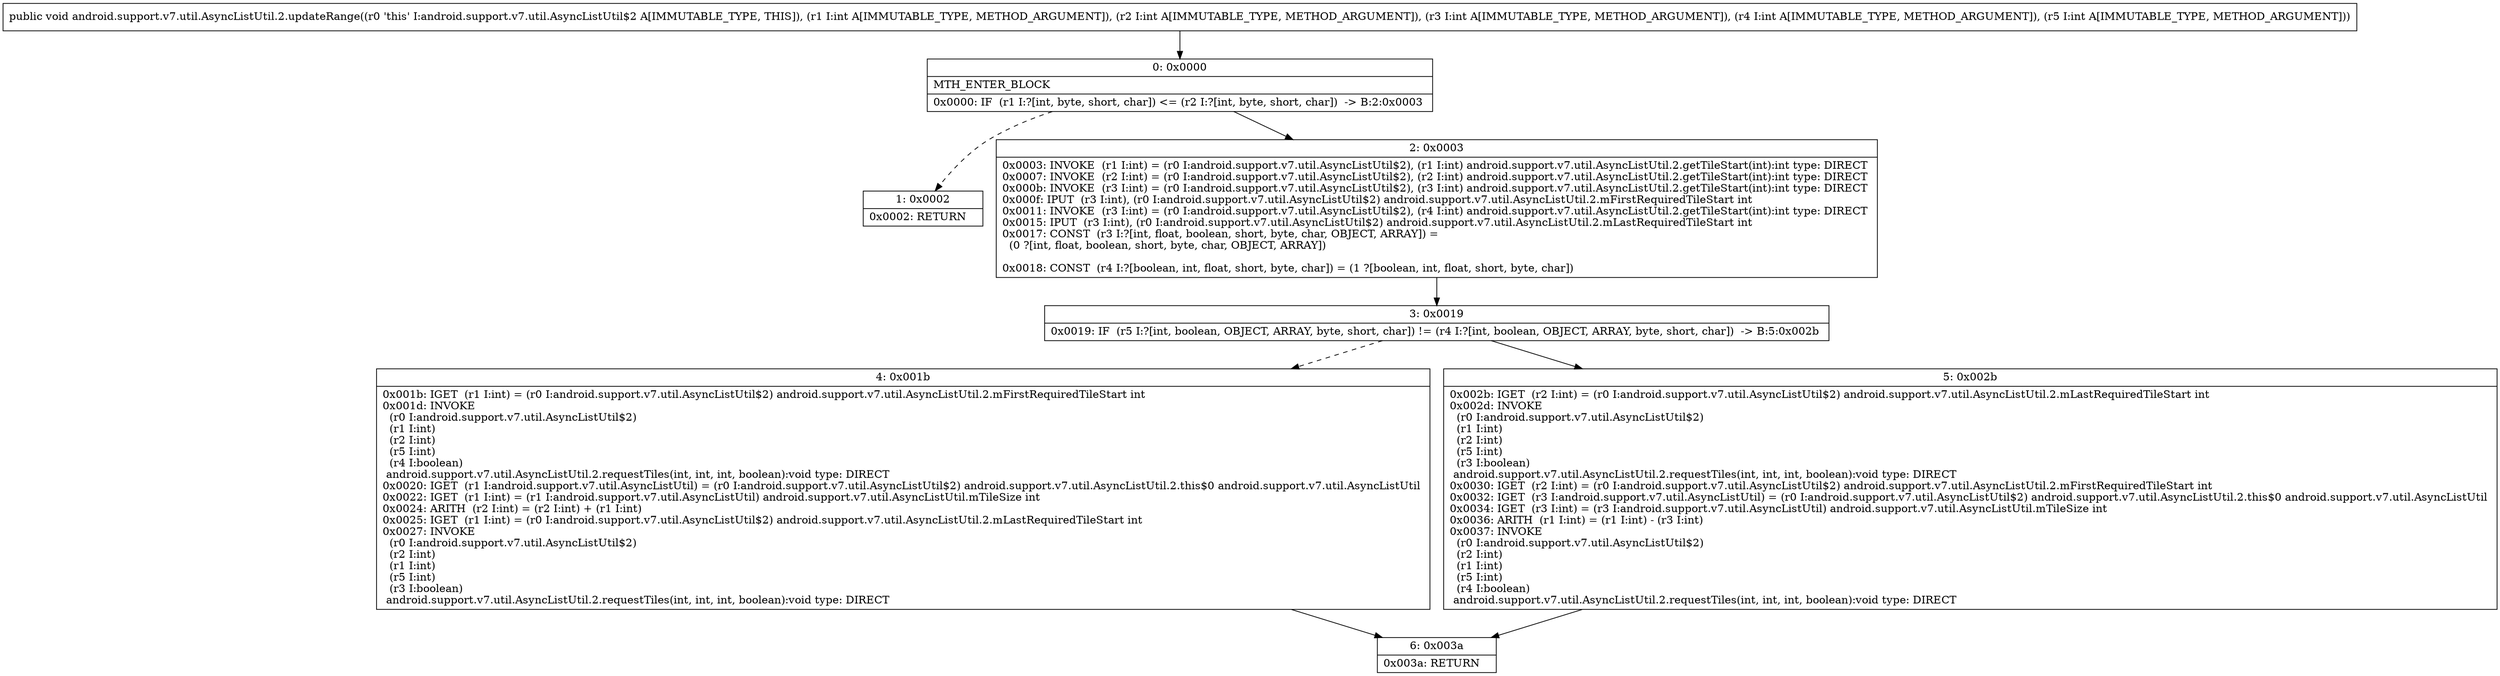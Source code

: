 digraph "CFG forandroid.support.v7.util.AsyncListUtil.2.updateRange(IIIII)V" {
Node_0 [shape=record,label="{0\:\ 0x0000|MTH_ENTER_BLOCK\l|0x0000: IF  (r1 I:?[int, byte, short, char]) \<= (r2 I:?[int, byte, short, char])  \-\> B:2:0x0003 \l}"];
Node_1 [shape=record,label="{1\:\ 0x0002|0x0002: RETURN   \l}"];
Node_2 [shape=record,label="{2\:\ 0x0003|0x0003: INVOKE  (r1 I:int) = (r0 I:android.support.v7.util.AsyncListUtil$2), (r1 I:int) android.support.v7.util.AsyncListUtil.2.getTileStart(int):int type: DIRECT \l0x0007: INVOKE  (r2 I:int) = (r0 I:android.support.v7.util.AsyncListUtil$2), (r2 I:int) android.support.v7.util.AsyncListUtil.2.getTileStart(int):int type: DIRECT \l0x000b: INVOKE  (r3 I:int) = (r0 I:android.support.v7.util.AsyncListUtil$2), (r3 I:int) android.support.v7.util.AsyncListUtil.2.getTileStart(int):int type: DIRECT \l0x000f: IPUT  (r3 I:int), (r0 I:android.support.v7.util.AsyncListUtil$2) android.support.v7.util.AsyncListUtil.2.mFirstRequiredTileStart int \l0x0011: INVOKE  (r3 I:int) = (r0 I:android.support.v7.util.AsyncListUtil$2), (r4 I:int) android.support.v7.util.AsyncListUtil.2.getTileStart(int):int type: DIRECT \l0x0015: IPUT  (r3 I:int), (r0 I:android.support.v7.util.AsyncListUtil$2) android.support.v7.util.AsyncListUtil.2.mLastRequiredTileStart int \l0x0017: CONST  (r3 I:?[int, float, boolean, short, byte, char, OBJECT, ARRAY]) = \l  (0 ?[int, float, boolean, short, byte, char, OBJECT, ARRAY])\l \l0x0018: CONST  (r4 I:?[boolean, int, float, short, byte, char]) = (1 ?[boolean, int, float, short, byte, char]) \l}"];
Node_3 [shape=record,label="{3\:\ 0x0019|0x0019: IF  (r5 I:?[int, boolean, OBJECT, ARRAY, byte, short, char]) != (r4 I:?[int, boolean, OBJECT, ARRAY, byte, short, char])  \-\> B:5:0x002b \l}"];
Node_4 [shape=record,label="{4\:\ 0x001b|0x001b: IGET  (r1 I:int) = (r0 I:android.support.v7.util.AsyncListUtil$2) android.support.v7.util.AsyncListUtil.2.mFirstRequiredTileStart int \l0x001d: INVOKE  \l  (r0 I:android.support.v7.util.AsyncListUtil$2)\l  (r1 I:int)\l  (r2 I:int)\l  (r5 I:int)\l  (r4 I:boolean)\l android.support.v7.util.AsyncListUtil.2.requestTiles(int, int, int, boolean):void type: DIRECT \l0x0020: IGET  (r1 I:android.support.v7.util.AsyncListUtil) = (r0 I:android.support.v7.util.AsyncListUtil$2) android.support.v7.util.AsyncListUtil.2.this$0 android.support.v7.util.AsyncListUtil \l0x0022: IGET  (r1 I:int) = (r1 I:android.support.v7.util.AsyncListUtil) android.support.v7.util.AsyncListUtil.mTileSize int \l0x0024: ARITH  (r2 I:int) = (r2 I:int) + (r1 I:int) \l0x0025: IGET  (r1 I:int) = (r0 I:android.support.v7.util.AsyncListUtil$2) android.support.v7.util.AsyncListUtil.2.mLastRequiredTileStart int \l0x0027: INVOKE  \l  (r0 I:android.support.v7.util.AsyncListUtil$2)\l  (r2 I:int)\l  (r1 I:int)\l  (r5 I:int)\l  (r3 I:boolean)\l android.support.v7.util.AsyncListUtil.2.requestTiles(int, int, int, boolean):void type: DIRECT \l}"];
Node_5 [shape=record,label="{5\:\ 0x002b|0x002b: IGET  (r2 I:int) = (r0 I:android.support.v7.util.AsyncListUtil$2) android.support.v7.util.AsyncListUtil.2.mLastRequiredTileStart int \l0x002d: INVOKE  \l  (r0 I:android.support.v7.util.AsyncListUtil$2)\l  (r1 I:int)\l  (r2 I:int)\l  (r5 I:int)\l  (r3 I:boolean)\l android.support.v7.util.AsyncListUtil.2.requestTiles(int, int, int, boolean):void type: DIRECT \l0x0030: IGET  (r2 I:int) = (r0 I:android.support.v7.util.AsyncListUtil$2) android.support.v7.util.AsyncListUtil.2.mFirstRequiredTileStart int \l0x0032: IGET  (r3 I:android.support.v7.util.AsyncListUtil) = (r0 I:android.support.v7.util.AsyncListUtil$2) android.support.v7.util.AsyncListUtil.2.this$0 android.support.v7.util.AsyncListUtil \l0x0034: IGET  (r3 I:int) = (r3 I:android.support.v7.util.AsyncListUtil) android.support.v7.util.AsyncListUtil.mTileSize int \l0x0036: ARITH  (r1 I:int) = (r1 I:int) \- (r3 I:int) \l0x0037: INVOKE  \l  (r0 I:android.support.v7.util.AsyncListUtil$2)\l  (r2 I:int)\l  (r1 I:int)\l  (r5 I:int)\l  (r4 I:boolean)\l android.support.v7.util.AsyncListUtil.2.requestTiles(int, int, int, boolean):void type: DIRECT \l}"];
Node_6 [shape=record,label="{6\:\ 0x003a|0x003a: RETURN   \l}"];
MethodNode[shape=record,label="{public void android.support.v7.util.AsyncListUtil.2.updateRange((r0 'this' I:android.support.v7.util.AsyncListUtil$2 A[IMMUTABLE_TYPE, THIS]), (r1 I:int A[IMMUTABLE_TYPE, METHOD_ARGUMENT]), (r2 I:int A[IMMUTABLE_TYPE, METHOD_ARGUMENT]), (r3 I:int A[IMMUTABLE_TYPE, METHOD_ARGUMENT]), (r4 I:int A[IMMUTABLE_TYPE, METHOD_ARGUMENT]), (r5 I:int A[IMMUTABLE_TYPE, METHOD_ARGUMENT])) }"];
MethodNode -> Node_0;
Node_0 -> Node_1[style=dashed];
Node_0 -> Node_2;
Node_2 -> Node_3;
Node_3 -> Node_4[style=dashed];
Node_3 -> Node_5;
Node_4 -> Node_6;
Node_5 -> Node_6;
}

